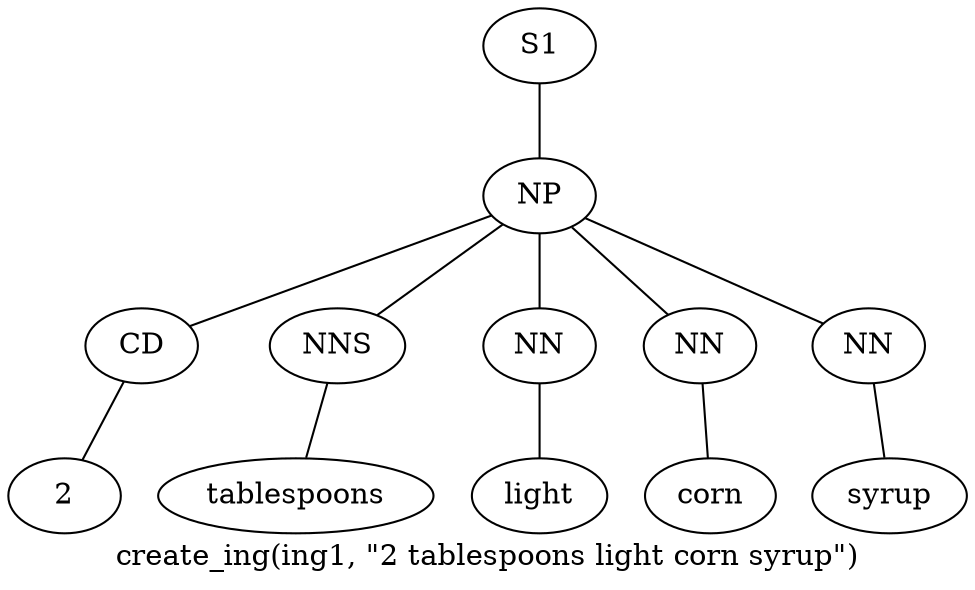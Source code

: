 graph SyntaxGraph {
	label = "create_ing(ing1, \"2 tablespoons light corn syrup\")";
	Node0 [label="S1"];
	Node1 [label="NP"];
	Node2 [label="CD"];
	Node3 [label="2"];
	Node4 [label="NNS"];
	Node5 [label="tablespoons"];
	Node6 [label="NN"];
	Node7 [label="light"];
	Node8 [label="NN"];
	Node9 [label="corn"];
	Node10 [label="NN"];
	Node11 [label="syrup"];

	Node0 -- Node1;
	Node1 -- Node2;
	Node1 -- Node4;
	Node1 -- Node6;
	Node1 -- Node8;
	Node1 -- Node10;
	Node2 -- Node3;
	Node4 -- Node5;
	Node6 -- Node7;
	Node8 -- Node9;
	Node10 -- Node11;
}